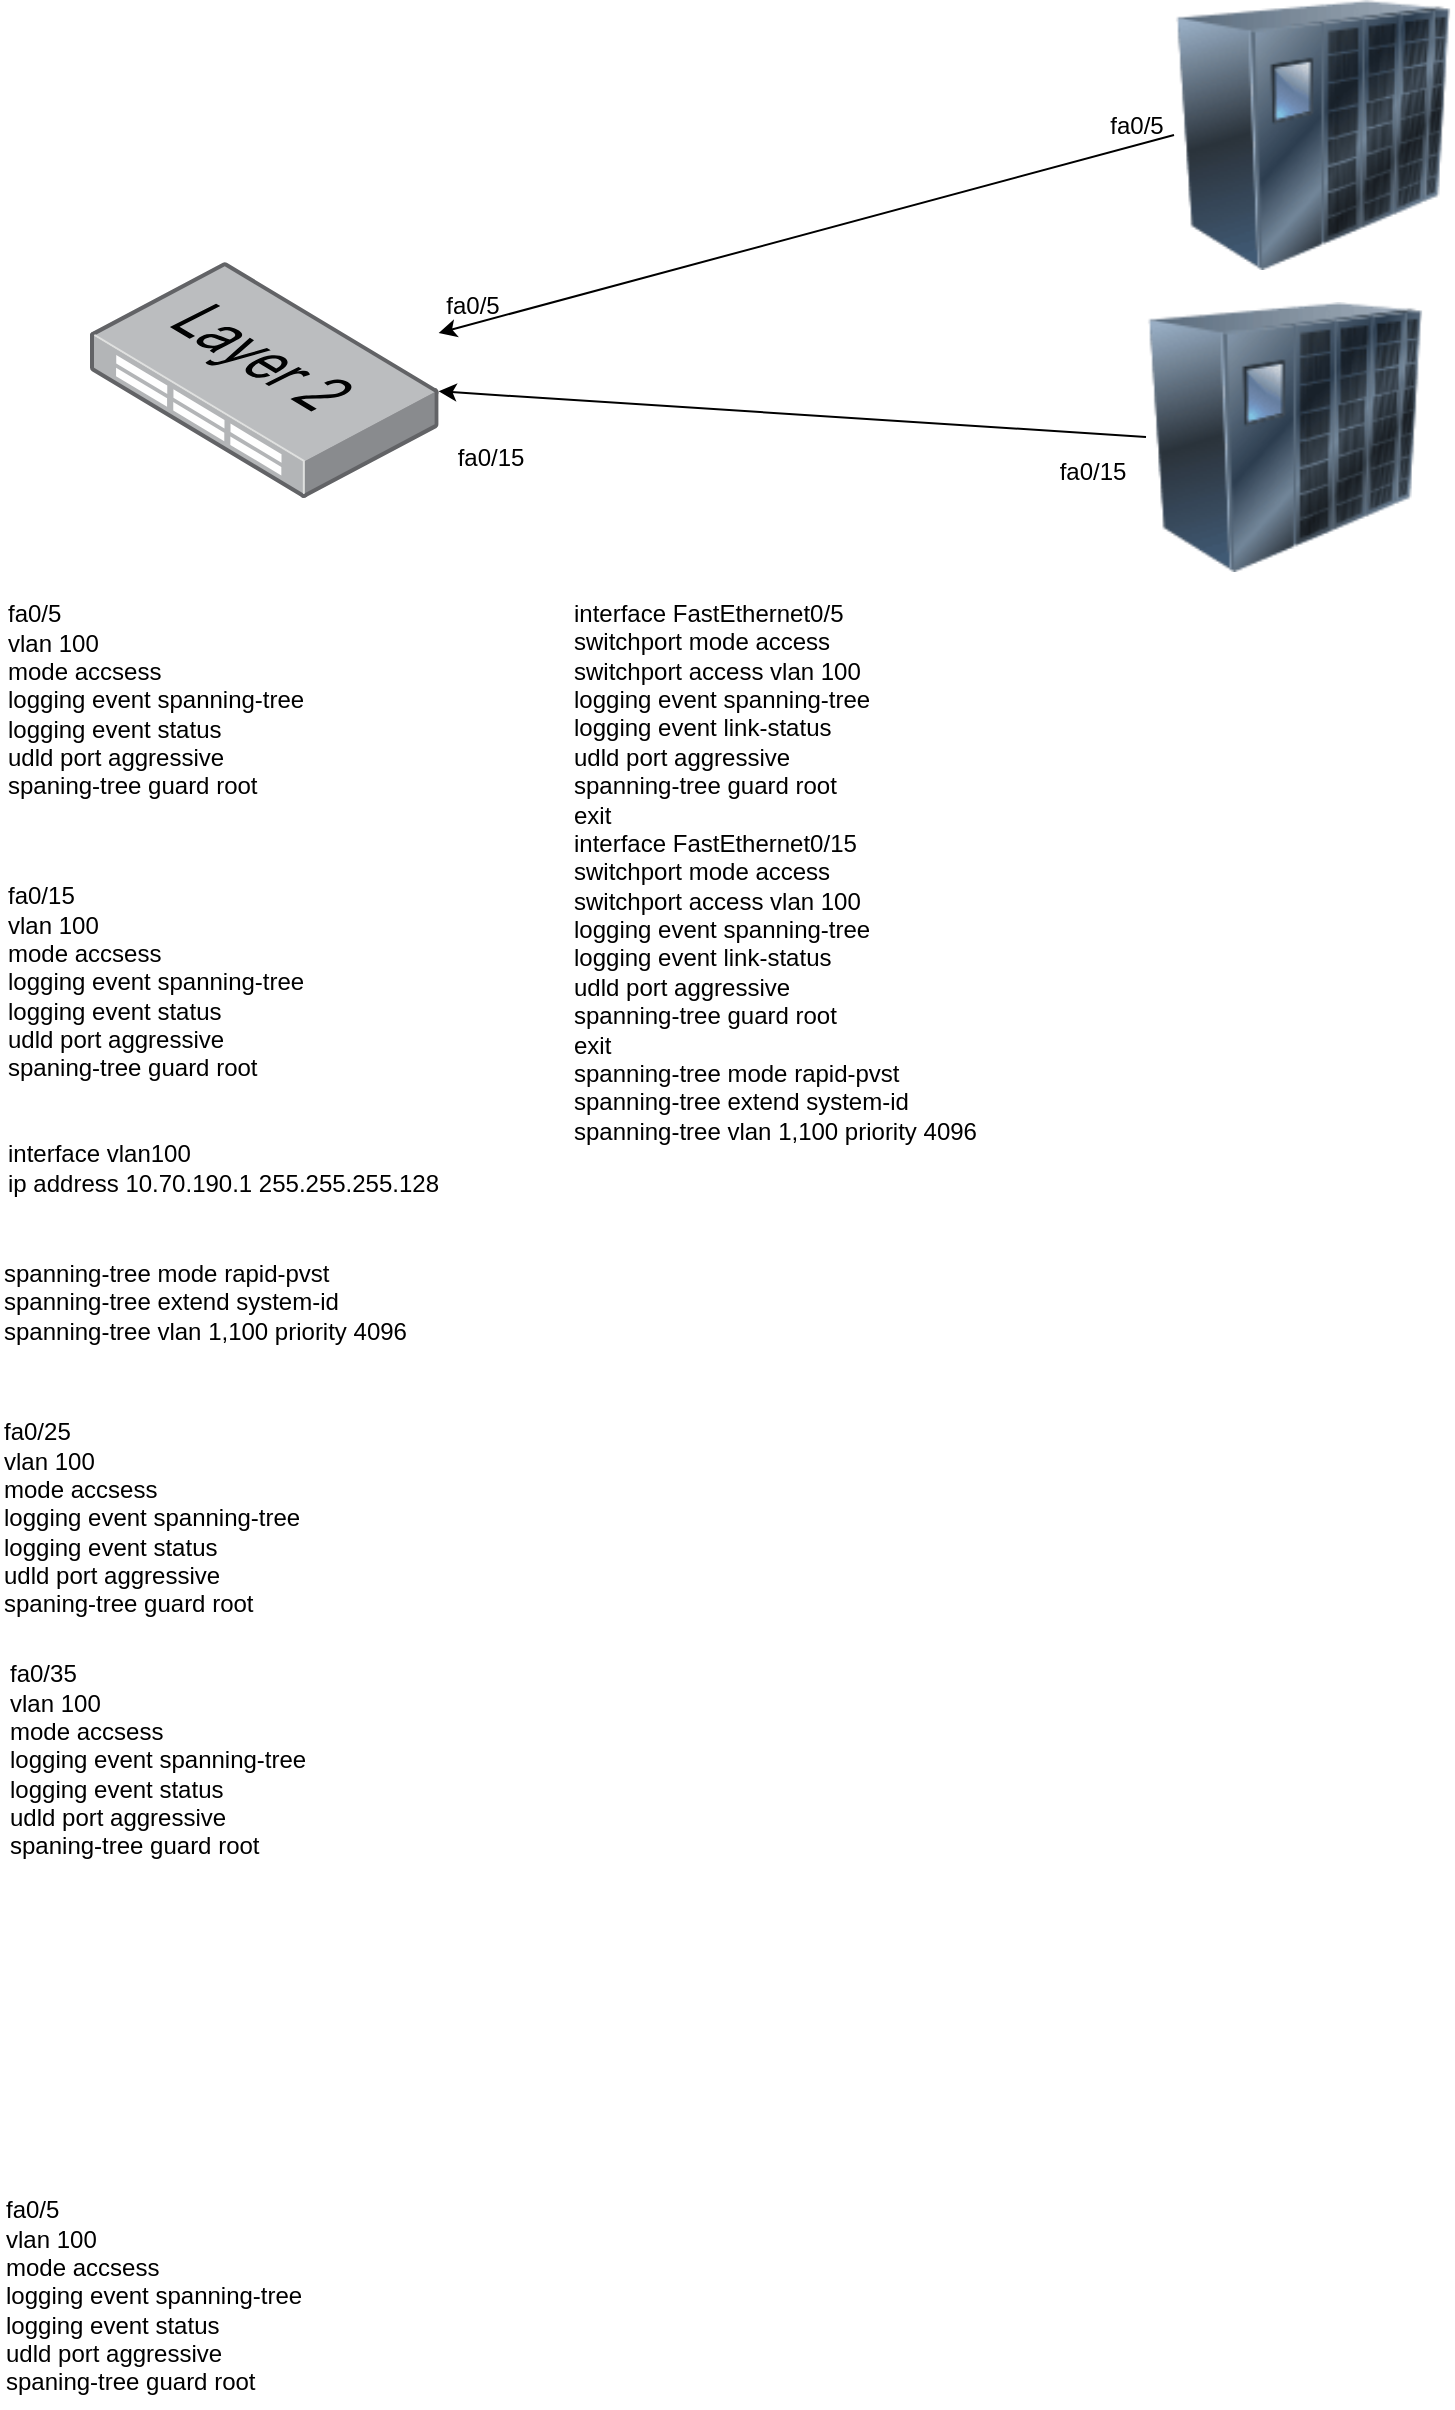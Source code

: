 <mxfile version="21.6.5" type="github">
  <diagram name="ページ1" id="oNyxpO08OiyF5CEFqEO7">
    <mxGraphModel dx="1914" dy="991" grid="0" gridSize="10" guides="1" tooltips="1" connect="1" arrows="1" fold="1" page="1" pageScale="1" pageWidth="827" pageHeight="1169" math="0" shadow="0">
      <root>
        <mxCell id="0" />
        <mxCell id="1" parent="0" />
        <mxCell id="rc_pYtMj7Cxb_ZD59GfT-1" value="" style="image;points=[];aspect=fixed;html=1;align=center;shadow=0;dashed=0;image=img/lib/allied_telesis/switch/Switch_48_port_L2.svg;" parent="1" vertex="1">
          <mxGeometry x="101" y="148" width="174.32" height="118" as="geometry" />
        </mxCell>
        <mxCell id="rc_pYtMj7Cxb_ZD59GfT-4" value="fa0/5" style="text;html=1;align=center;verticalAlign=middle;resizable=0;points=[];autosize=1;strokeColor=none;fillColor=none;" parent="1" vertex="1">
          <mxGeometry x="269" y="157" width="45" height="26" as="geometry" />
        </mxCell>
        <mxCell id="rc_pYtMj7Cxb_ZD59GfT-5" value="fa0/5" style="text;html=1;align=center;verticalAlign=middle;resizable=0;points=[];autosize=1;strokeColor=none;fillColor=none;" parent="1" vertex="1">
          <mxGeometry x="601" y="67" width="45" height="26" as="geometry" />
        </mxCell>
        <mxCell id="rc_pYtMj7Cxb_ZD59GfT-6" value="fa0/15" style="text;html=1;align=center;verticalAlign=middle;resizable=0;points=[];autosize=1;strokeColor=none;fillColor=none;" parent="1" vertex="1">
          <mxGeometry x="576" y="240" width="51" height="26" as="geometry" />
        </mxCell>
        <mxCell id="rc_pYtMj7Cxb_ZD59GfT-7" value="fa0/15" style="text;html=1;align=center;verticalAlign=middle;resizable=0;points=[];autosize=1;strokeColor=none;fillColor=none;" parent="1" vertex="1">
          <mxGeometry x="275.32" y="233" width="51" height="26" as="geometry" />
        </mxCell>
        <mxCell id="AWA5ZTeRcKUN1QfWkaL_-2" style="rounded=0;orthogonalLoop=1;jettySize=auto;html=1;exitX=0;exitY=0.5;exitDx=0;exitDy=0;" edge="1" parent="1" source="rc_pYtMj7Cxb_ZD59GfT-8" target="rc_pYtMj7Cxb_ZD59GfT-1">
          <mxGeometry relative="1" as="geometry" />
        </mxCell>
        <mxCell id="rc_pYtMj7Cxb_ZD59GfT-8" value="" style="image;html=1;image=img/lib/clip_art/networking/UPS_128x128.png" parent="1" vertex="1">
          <mxGeometry x="643" y="17" width="139" height="135" as="geometry" />
        </mxCell>
        <mxCell id="rc_pYtMj7Cxb_ZD59GfT-9" value="fa0/5&lt;br&gt;vlan 100&lt;br&gt;mode accsess&lt;br&gt;logging event spanning-tree&lt;br&gt;logging event status&lt;br&gt;udld port aggressive&lt;br&gt;spaning-tree guard root&lt;br&gt;" style="text;html=1;align=left;verticalAlign=middle;resizable=0;points=[];autosize=1;strokeColor=none;fillColor=none;" parent="1" vertex="1">
          <mxGeometry x="58" y="310" width="166" height="113" as="geometry" />
        </mxCell>
        <mxCell id="rc_pYtMj7Cxb_ZD59GfT-10" value="fa0/15&lt;br&gt;vlan 100&lt;br&gt;mode accsess&lt;br&gt;logging event spanning-tree&lt;br&gt;logging event status&lt;br&gt;udld port aggressive&lt;br&gt;spaning-tree guard root" style="text;html=1;align=left;verticalAlign=middle;resizable=0;points=[];autosize=1;strokeColor=none;fillColor=none;" parent="1" vertex="1">
          <mxGeometry x="58" y="451" width="166" height="113" as="geometry" />
        </mxCell>
        <mxCell id="rc_pYtMj7Cxb_ZD59GfT-12" value="interface vlan100&lt;br&gt;ip address 10.70.190.1 255.255.255.128" style="text;html=1;align=left;verticalAlign=middle;resizable=0;points=[];autosize=1;strokeColor=none;fillColor=none;" parent="1" vertex="1">
          <mxGeometry x="58" y="580" width="234" height="41" as="geometry" />
        </mxCell>
        <mxCell id="rc_pYtMj7Cxb_ZD59GfT-13" value="spanning-tree mode rapid-pvst&lt;br&gt;spanning-tree extend system-id&lt;br&gt;spanning-tree vlan 1,100 priority 4096" style="text;html=1;align=left;verticalAlign=middle;resizable=0;points=[];autosize=1;strokeColor=none;fillColor=none;" parent="1" vertex="1">
          <mxGeometry x="56.32" y="640" width="219" height="55" as="geometry" />
        </mxCell>
        <mxCell id="rc_pYtMj7Cxb_ZD59GfT-14" value="fa0/25&lt;br&gt;vlan 100&lt;br&gt;mode accsess&lt;br&gt;logging event spanning-tree&lt;br&gt;logging event status&lt;br&gt;udld port aggressive&lt;br&gt;spaning-tree guard root" style="text;html=1;align=left;verticalAlign=middle;resizable=0;points=[];autosize=1;strokeColor=none;fillColor=none;" parent="1" vertex="1">
          <mxGeometry x="56.32" y="719" width="166" height="113" as="geometry" />
        </mxCell>
        <mxCell id="rc_pYtMj7Cxb_ZD59GfT-15" value="fa0/5&lt;br&gt;vlan 100&lt;br&gt;mode accsess&lt;br&gt;logging event spanning-tree&lt;br&gt;logging event status&lt;br&gt;udld port aggressive&lt;br&gt;spaning-tree guard root&lt;br&gt;" style="text;html=1;align=left;verticalAlign=middle;resizable=0;points=[];autosize=1;strokeColor=none;fillColor=none;" parent="1" vertex="1">
          <mxGeometry x="57.16" y="1108" width="166" height="113" as="geometry" />
        </mxCell>
        <mxCell id="rc_pYtMj7Cxb_ZD59GfT-16" value="fa0/35&lt;br&gt;vlan 100&lt;br&gt;mode accsess&lt;br&gt;logging event spanning-tree&lt;br&gt;logging event status&lt;br&gt;udld port aggressive&lt;br&gt;spaning-tree guard root" style="text;html=1;align=left;verticalAlign=middle;resizable=0;points=[];autosize=1;strokeColor=none;fillColor=none;" parent="1" vertex="1">
          <mxGeometry x="58.84" y="840" width="166" height="113" as="geometry" />
        </mxCell>
        <mxCell id="rc_pYtMj7Cxb_ZD59GfT-19" value="&lt;div&gt;interface FastEthernet0/5&lt;/div&gt;&lt;div&gt;switchport mode access&lt;/div&gt;&lt;div&gt;switchport access vlan 100&lt;/div&gt;&lt;div&gt;logging event spanning-tree&lt;/div&gt;&lt;div&gt;logging event link-status&lt;/div&gt;&lt;div&gt;udld port aggressive&lt;/div&gt;&lt;div&gt;spanning-tree guard root&lt;/div&gt;&lt;div&gt;exit&lt;/div&gt;&lt;div&gt;interface FastEthernet0/15&lt;/div&gt;&lt;div&gt;switchport mode access&lt;/div&gt;&lt;div&gt;switchport access vlan 100&lt;/div&gt;&lt;div&gt;logging event spanning-tree&lt;/div&gt;&lt;div&gt;logging event link-status&lt;/div&gt;&lt;div&gt;udld port aggressive&lt;/div&gt;&lt;div&gt;spanning-tree guard root&lt;/div&gt;&lt;div&gt;exit&lt;/div&gt;&lt;div&gt;spanning-tree mode rapid-pvst&lt;/div&gt;&lt;div&gt;spanning-tree extend system-id&lt;/div&gt;&lt;div&gt;spanning-tree vlan 1,100 priority 4096&lt;/div&gt;" style="text;html=1;align=left;verticalAlign=middle;resizable=0;points=[];autosize=1;strokeColor=none;fillColor=none;" parent="1" vertex="1">
          <mxGeometry x="341" y="310" width="219" height="285" as="geometry" />
        </mxCell>
        <mxCell id="AWA5ZTeRcKUN1QfWkaL_-3" style="rounded=0;orthogonalLoop=1;jettySize=auto;html=1;exitX=0;exitY=0.5;exitDx=0;exitDy=0;" edge="1" parent="1" source="AWA5ZTeRcKUN1QfWkaL_-1" target="rc_pYtMj7Cxb_ZD59GfT-1">
          <mxGeometry relative="1" as="geometry" />
        </mxCell>
        <mxCell id="AWA5ZTeRcKUN1QfWkaL_-1" value="" style="image;html=1;image=img/lib/clip_art/networking/UPS_128x128.png" vertex="1" parent="1">
          <mxGeometry x="629" y="168" width="139" height="135" as="geometry" />
        </mxCell>
      </root>
    </mxGraphModel>
  </diagram>
</mxfile>
